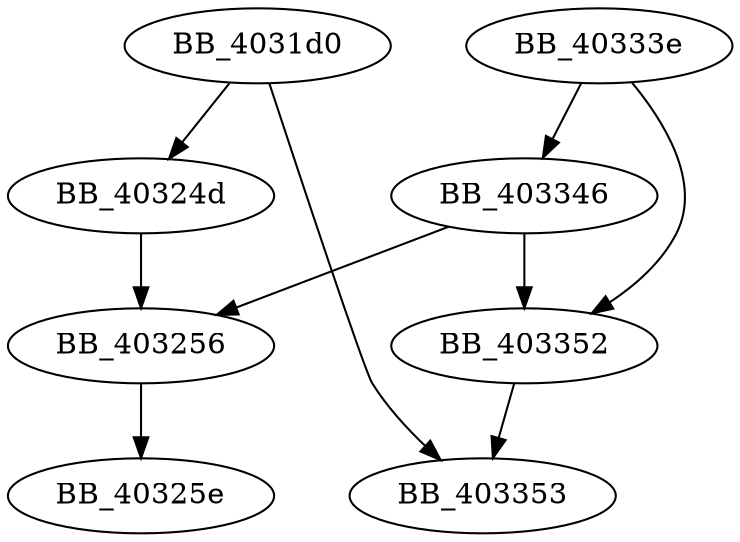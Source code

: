 DiGraph sub_4031D0{
BB_4031d0->BB_40324d
BB_4031d0->BB_403353
BB_40324d->BB_403256
BB_403256->BB_40325e
BB_40333e->BB_403346
BB_40333e->BB_403352
BB_403346->BB_403256
BB_403346->BB_403352
BB_403352->BB_403353
}

